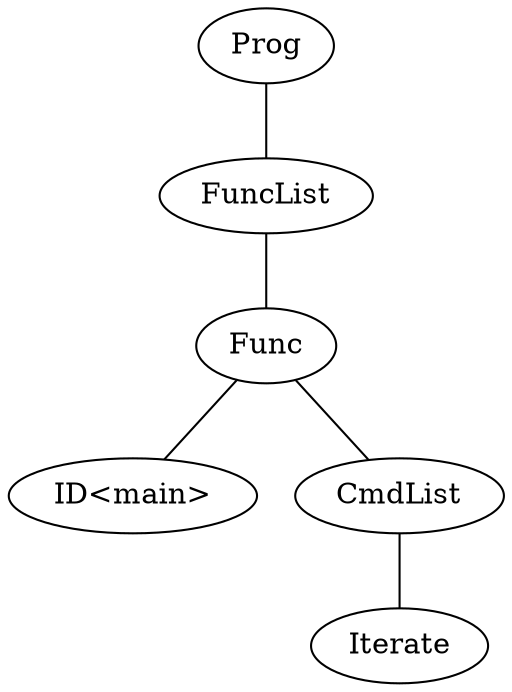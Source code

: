 graph program {
11 [label=Prog]
11--10
10 [label=FuncList]
10--9
9 [label="Func"]
9--8
8 [label="ID<main>"]
9--7
7 [label=CmdList]
7--6
6 [label="Iterate"]
}
